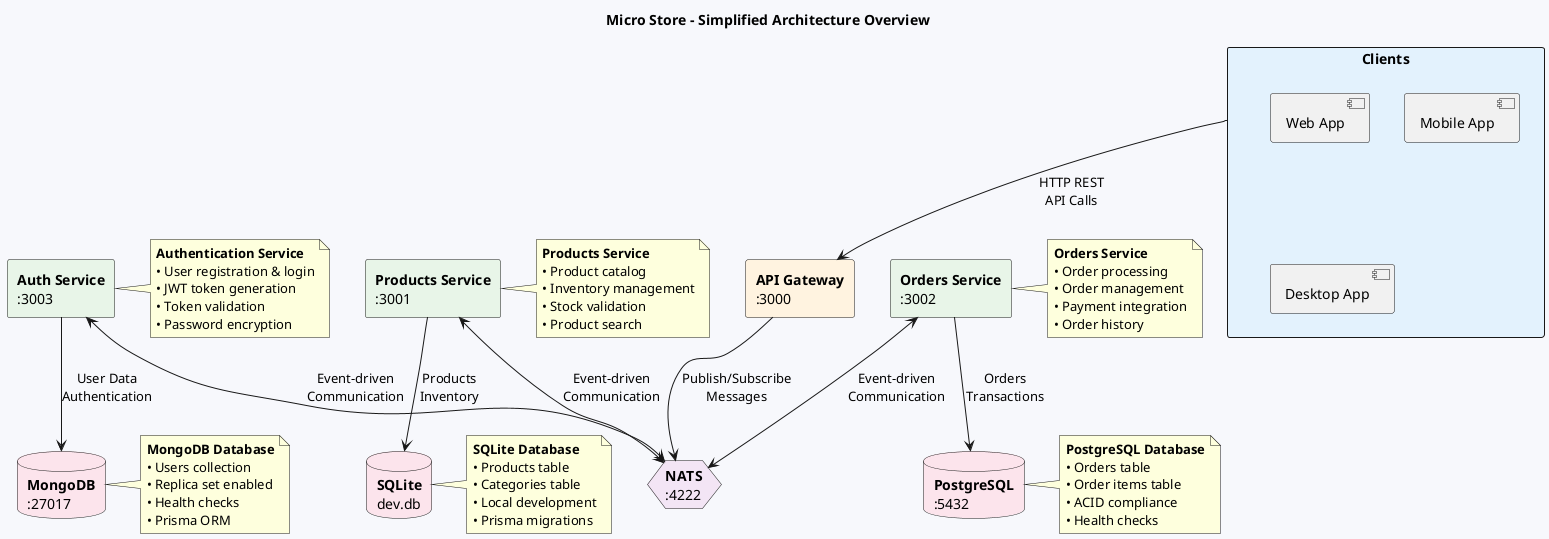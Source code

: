 @startuml simple-architecture
title Micro Store - Simplified Architecture Overview

skinparam backgroundColor #F7F8FC
skinparam shadowing false

' Define colors
!define CLIENT_COLOR #E3F2FD
!define GATEWAY_COLOR #FFF3E0
!define SERVICE_COLOR #E8F5E8
!define DATABASE_COLOR #FCE4EC
!define MESSAGE_COLOR #F3E5F5

' External Clients
rectangle "**Clients**" as clients CLIENT_COLOR {
  [Web App]
  [Mobile App]
  [Desktop App]
}

' API Gateway
rectangle "**API Gateway**\n:3000" as gateway GATEWAY_COLOR

' Message Broker
hexagon "**NATS**\n:4222" as nats MESSAGE_COLOR

' Microservices
rectangle "**Auth Service**\n:3003" as auth SERVICE_COLOR
rectangle "**Products Service**\n:3001" as products SERVICE_COLOR  
rectangle "**Orders Service**\n:3002" as orders SERVICE_COLOR

' Databases
database "**MongoDB**\n:27017" as mongodb DATABASE_COLOR
database "**SQLite**\ndev.db" as sqlite DATABASE_COLOR
database "**PostgreSQL**\n:5432" as postgres DATABASE_COLOR

' Client connections
clients --> gateway : "HTTP REST\nAPI Calls"

' Gateway to NATS
gateway --> nats : "Publish/Subscribe\nMessages"

' Services to NATS
auth <--> nats : "Event-driven\nCommunication"
products <--> nats : "Event-driven\nCommunication"
orders <--> nats : "Event-driven\nCommunication"

' Database connections
auth --> mongodb : "User Data\nAuthentication"
products --> sqlite : "Products\nInventory"
orders --> postgres : "Orders\nTransactions"

' Notes
note right of auth
  **Authentication Service**
  • User registration & login
  • JWT token generation
  • Token validation
  • Password encryption
end note

note right of products
  **Products Service**
  • Product catalog
  • Inventory management
  • Stock validation
  • Product search
end note

note right of orders
  **Orders Service**
  • Order processing
  • Order management
  • Payment integration
  • Order history
end note

note right of mongodb
  **MongoDB Database**
  • Users collection
  • Replica set enabled
  • Health checks
  • Prisma ORM
end note

note right of sqlite
  **SQLite Database**
  • Products table
  • Categories table
  • Local development
  • Prisma migrations
end note

note right of postgres
  **PostgreSQL Database**
  • Orders table
  • Order items table
  • ACID compliance
  • Health checks
end note

@enduml
